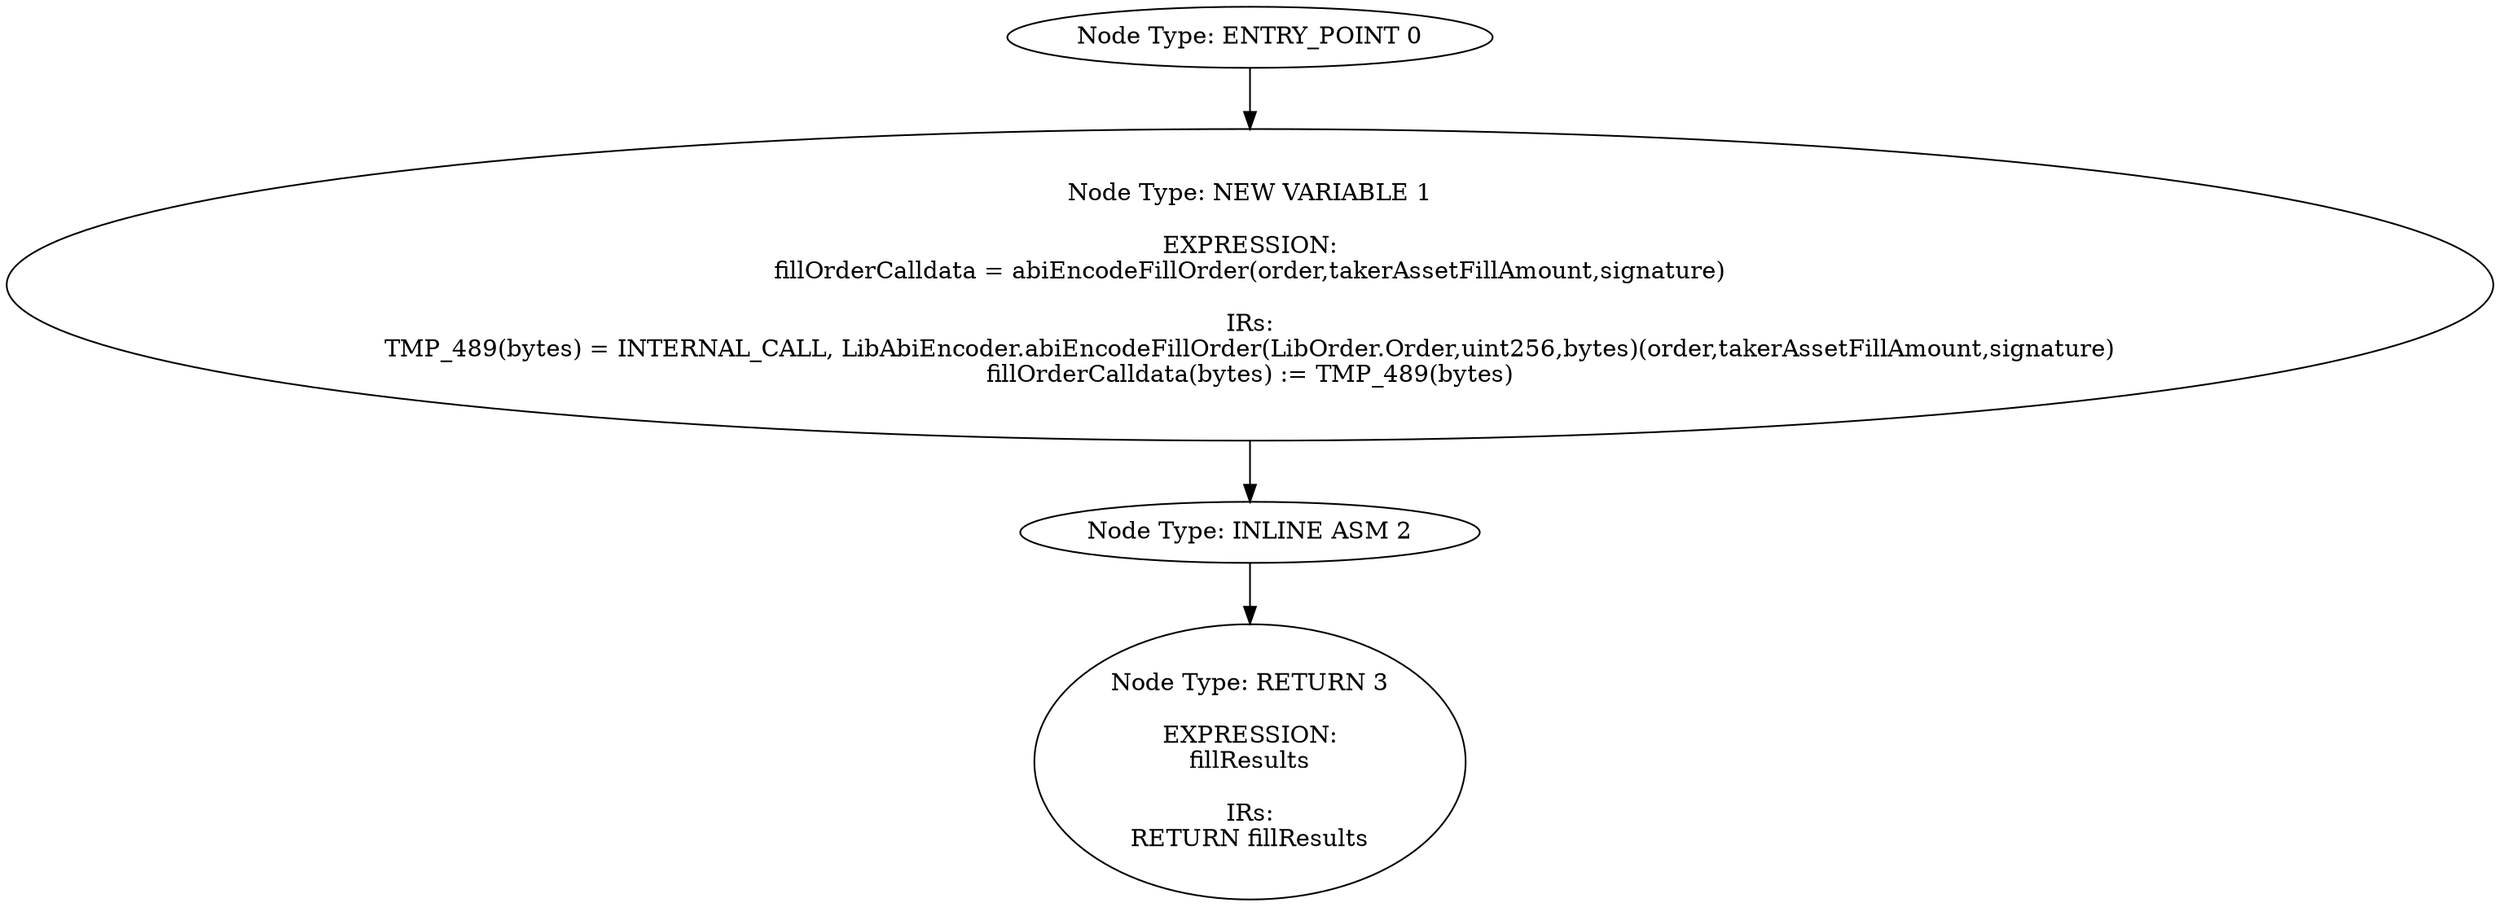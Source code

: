 digraph{
0[label="Node Type: ENTRY_POINT 0
"];
0->1;
1[label="Node Type: NEW VARIABLE 1

EXPRESSION:
fillOrderCalldata = abiEncodeFillOrder(order,takerAssetFillAmount,signature)

IRs:
TMP_489(bytes) = INTERNAL_CALL, LibAbiEncoder.abiEncodeFillOrder(LibOrder.Order,uint256,bytes)(order,takerAssetFillAmount,signature)
fillOrderCalldata(bytes) := TMP_489(bytes)"];
1->2;
2[label="Node Type: INLINE ASM 2
"];
2->3;
3[label="Node Type: RETURN 3

EXPRESSION:
fillResults

IRs:
RETURN fillResults"];
}
